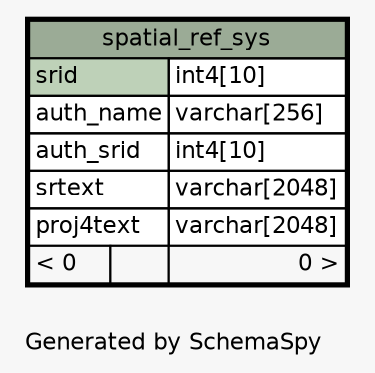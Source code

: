 // dot 2.38.0 on Windows 10 10.0
// SchemaSpy rev 590
digraph "oneDegreeRelationshipsDiagram" {
  graph [
    rankdir="RL"
    bgcolor="#f7f7f7"
    label="\nGenerated by SchemaSpy"
    labeljust="l"
    nodesep="0.18"
    ranksep="0.46"
    fontname="Helvetica"
    fontsize="11"
  ];
  node [
    fontname="Helvetica"
    fontsize="11"
    shape="plaintext"
  ];
  edge [
    arrowsize="0.8"
  ];
  "spatial_ref_sys" [
    label=<
    <TABLE BORDER="2" CELLBORDER="1" CELLSPACING="0" BGCOLOR="#ffffff">
      <TR><TD COLSPAN="3" BGCOLOR="#9bab96" ALIGN="CENTER">spatial_ref_sys</TD></TR>
      <TR><TD PORT="srid" COLSPAN="2" BGCOLOR="#bed1b8" ALIGN="LEFT">srid</TD><TD PORT="srid.type" ALIGN="LEFT">int4[10]</TD></TR>
      <TR><TD PORT="auth_name" COLSPAN="2" ALIGN="LEFT">auth_name</TD><TD PORT="auth_name.type" ALIGN="LEFT">varchar[256]</TD></TR>
      <TR><TD PORT="auth_srid" COLSPAN="2" ALIGN="LEFT">auth_srid</TD><TD PORT="auth_srid.type" ALIGN="LEFT">int4[10]</TD></TR>
      <TR><TD PORT="srtext" COLSPAN="2" ALIGN="LEFT">srtext</TD><TD PORT="srtext.type" ALIGN="LEFT">varchar[2048]</TD></TR>
      <TR><TD PORT="proj4text" COLSPAN="2" ALIGN="LEFT">proj4text</TD><TD PORT="proj4text.type" ALIGN="LEFT">varchar[2048]</TD></TR>
      <TR><TD ALIGN="LEFT" BGCOLOR="#f7f7f7">&lt; 0</TD><TD ALIGN="RIGHT" BGCOLOR="#f7f7f7">  </TD><TD ALIGN="RIGHT" BGCOLOR="#f7f7f7">0 &gt;</TD></TR>
    </TABLE>>
    URL="spatial_ref_sys.html"
    tooltip="spatial_ref_sys"
  ];
}
